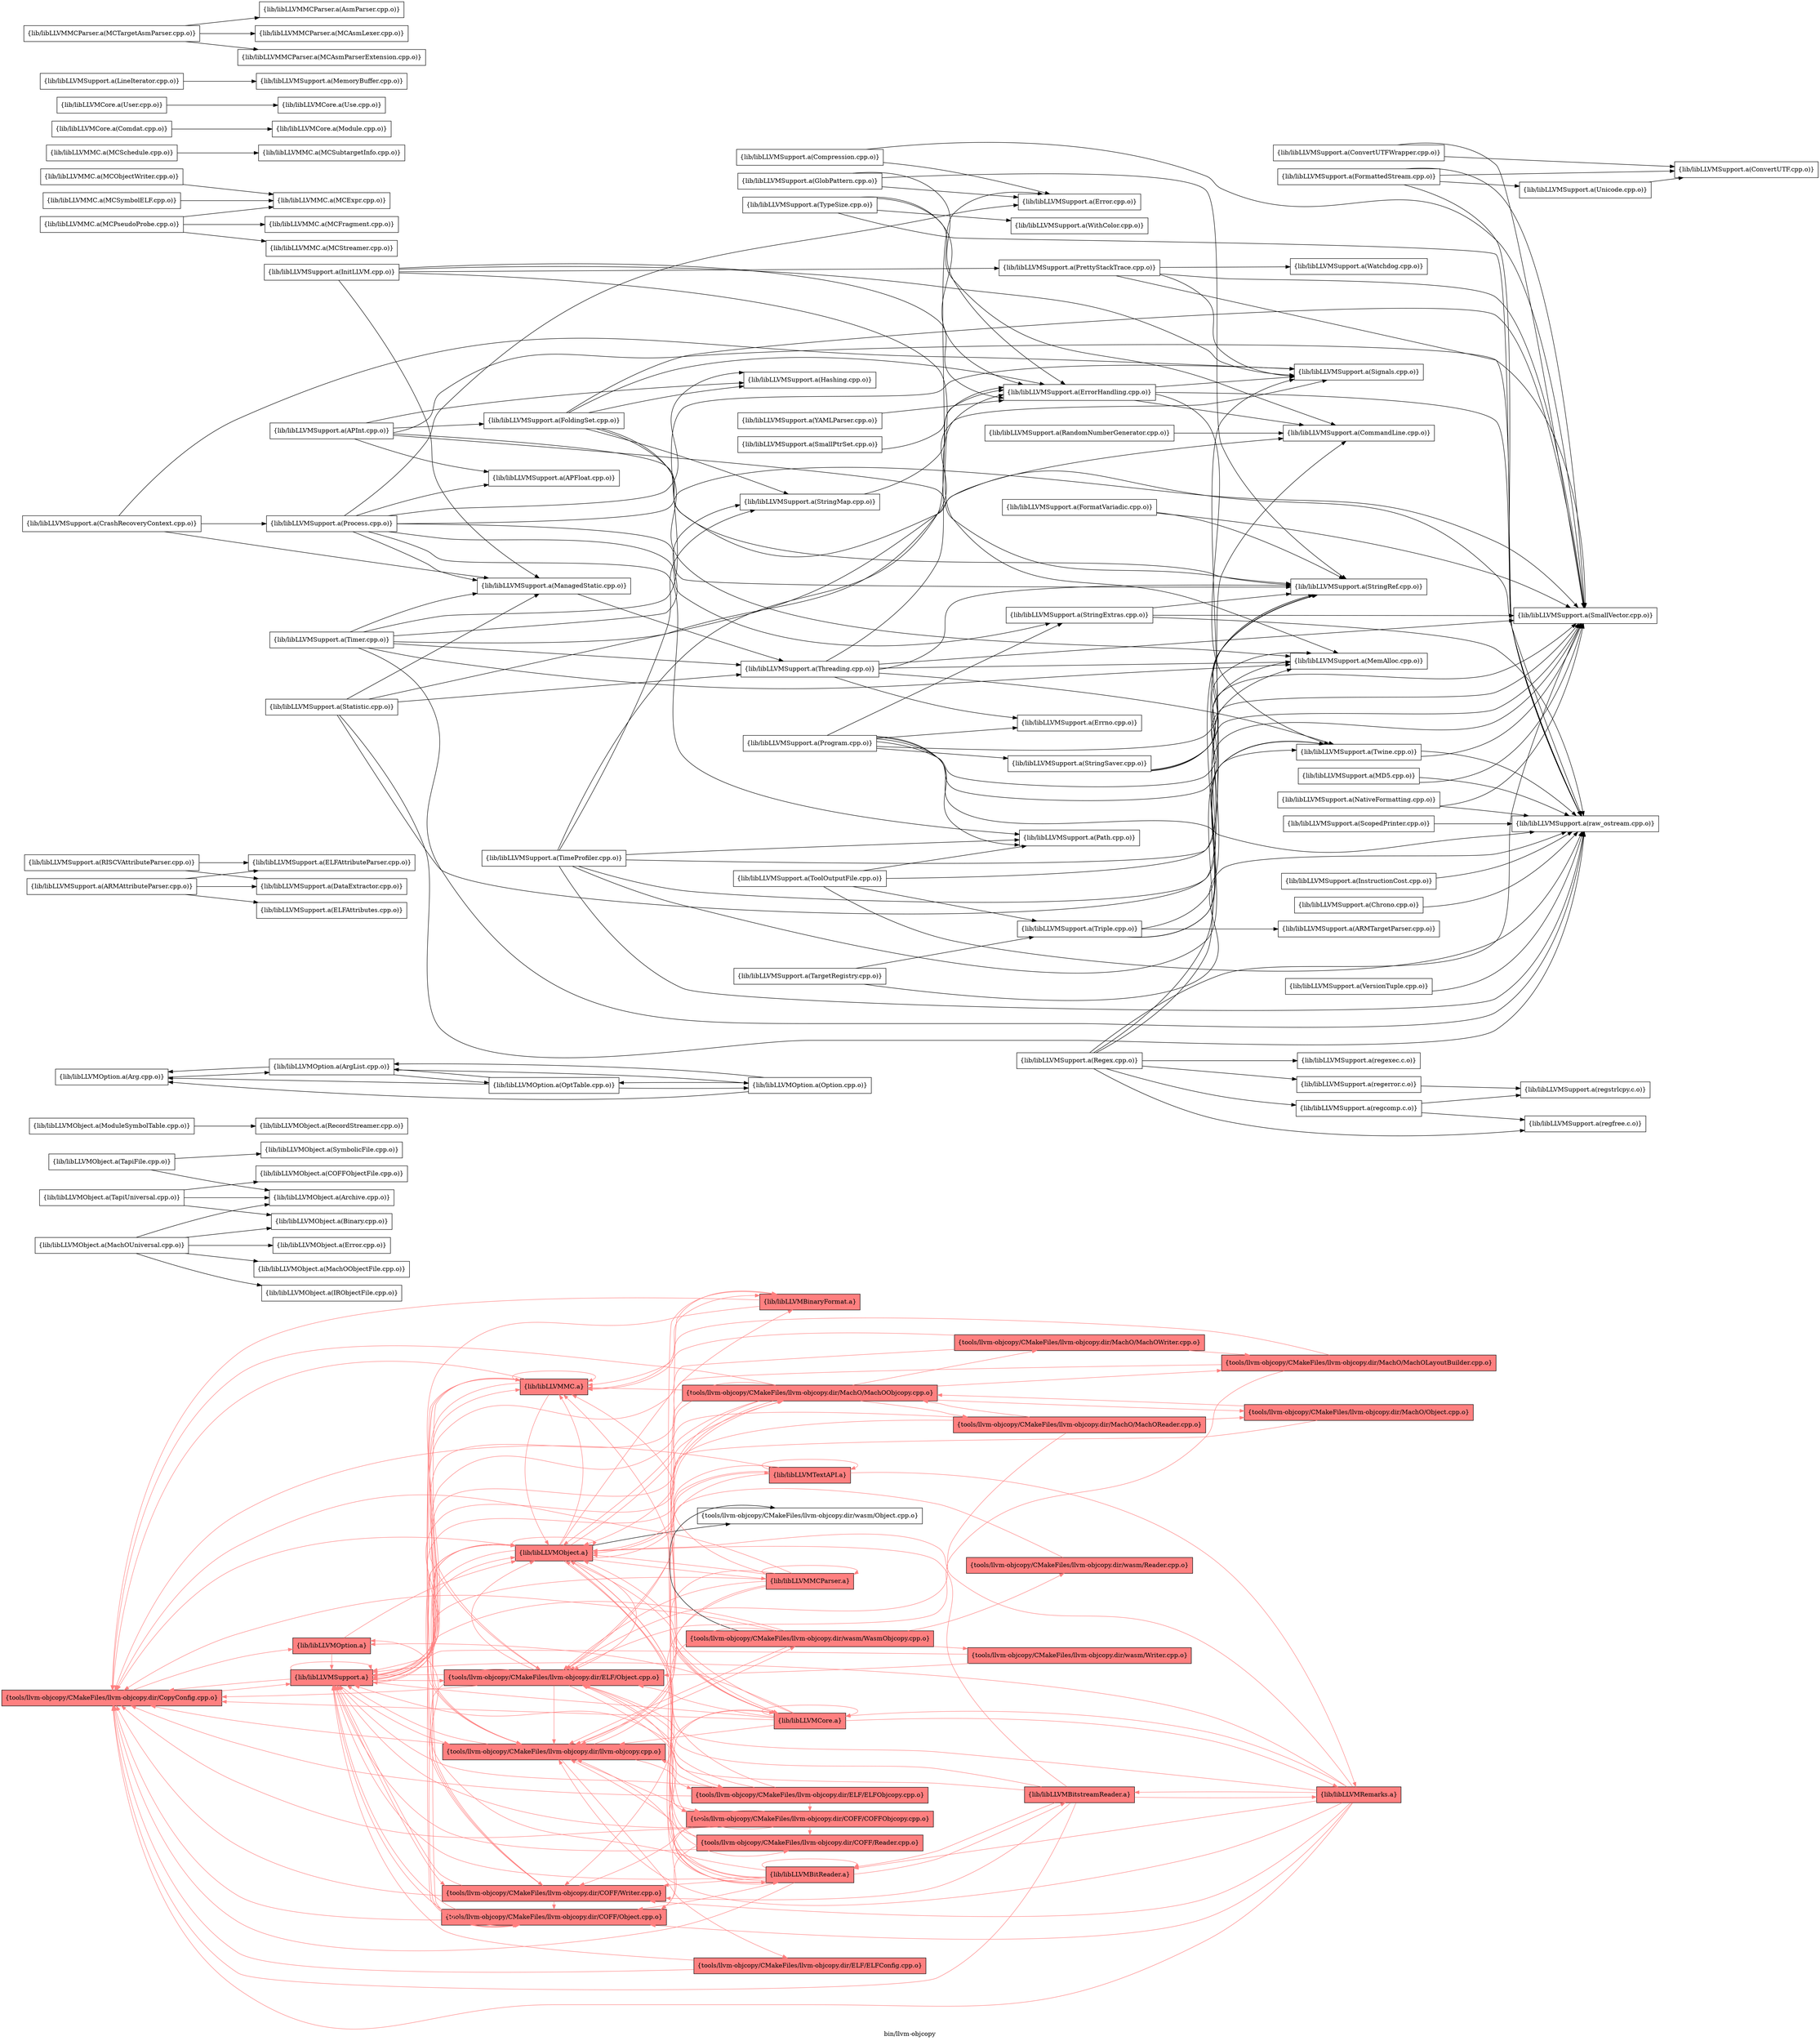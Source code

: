digraph "bin/llvm-objcopy" {
	label="bin/llvm-objcopy";
	rankdir="LR"
	{ rank=same; Node0x560b37593348;  }
	{ rank=same; Node0x560b37591e58; Node0x560b37591908;  }
	{ rank=same; Node0x560b37590f08; Node0x560b37592268; Node0x560b375896b8; Node0x560b3758a978; Node0x560b3758b738; Node0x560b375927b8;  }
	{ rank=same; Node0x560b3758e528; Node0x560b37593398; Node0x560b3758fec8; Node0x560b3758baf8; Node0x560b375897f8; Node0x560b37592448; Node0x560b3758e708; Node0x560b3758ffb8; Node0x560b37592a38; Node0x560b3758b968; Node0x560b3758b288; Node0x560b3758fc98;  }

	Node0x560b37593348 [shape=record,shape=box,style=filled,fillcolor="1.000000 0.5 1",group=1,label="{tools/llvm-objcopy/CMakeFiles/llvm-objcopy.dir/CopyConfig.cpp.o}"];
	Node0x560b37593348 -> Node0x560b37591e58[color="1.000000 0.5 1"];
	Node0x560b37593348 -> Node0x560b37591908[color="1.000000 0.5 1"];
	Node0x560b37591e58 [shape=record,shape=box,style=filled,fillcolor="1.000000 0.5 1",group=1,label="{lib/libLLVMOption.a}"];
	Node0x560b37591e58 -> Node0x560b37591908[color="1.000000 0.5 1"];
	Node0x560b37591e58 -> Node0x560b37590f08[color="1.000000 0.5 1"];
	Node0x560b37591908 [shape=record,shape=box,style=filled,fillcolor="1.000000 0.5 1",group=1,label="{lib/libLLVMSupport.a}"];
	Node0x560b37591908 -> Node0x560b37590f08[color="1.000000 0.5 1"];
	Node0x560b37591908 -> Node0x560b37591908[color="1.000000 0.5 1"];
	Node0x560b37591908 -> Node0x560b37592268[color="1.000000 0.5 1"];
	Node0x560b37591908 -> Node0x560b37593348[color="1.000000 0.5 1"];
	Node0x560b37591908 -> Node0x560b375896b8[color="1.000000 0.5 1"];
	Node0x560b37591908 -> Node0x560b3758a978[color="1.000000 0.5 1"];
	Node0x560b37591908 -> Node0x560b3758b738[color="1.000000 0.5 1"];
	Node0x560b37591908 -> Node0x560b375927b8[color="1.000000 0.5 1"];
	Node0x560b37592268 [shape=record,shape=box,style=filled,fillcolor="1.000000 0.5 1",group=1,label="{tools/llvm-objcopy/CMakeFiles/llvm-objcopy.dir/llvm-objcopy.cpp.o}"];
	Node0x560b37592268 -> Node0x560b37593348[color="1.000000 0.5 1"];
	Node0x560b37592268 -> Node0x560b37592a38[color="1.000000 0.5 1"];
	Node0x560b37592268 -> Node0x560b3758b968[color="1.000000 0.5 1"];
	Node0x560b37592268 -> Node0x560b3758b288[color="1.000000 0.5 1"];
	Node0x560b37592268 -> Node0x560b3758baf8[color="1.000000 0.5 1"];
	Node0x560b37592268 -> Node0x560b3758fc98[color="1.000000 0.5 1"];
	Node0x560b37592268 -> Node0x560b37590f08[color="1.000000 0.5 1"];
	Node0x560b37592268 -> Node0x560b37591908[color="1.000000 0.5 1"];
	Node0x560b37592a38 [shape=record,shape=box,style=filled,fillcolor="1.000000 0.5 1",group=1,label="{tools/llvm-objcopy/CMakeFiles/llvm-objcopy.dir/COFF/COFFObjcopy.cpp.o}"];
	Node0x560b37592a38 -> Node0x560b37593348[color="1.000000 0.5 1"];
	Node0x560b37592a38 -> Node0x560b3758a978[color="1.000000 0.5 1"];
	Node0x560b37592a38 -> Node0x560b375897f8[color="1.000000 0.5 1"];
	Node0x560b37592a38 -> Node0x560b3758b738[color="1.000000 0.5 1"];
	Node0x560b37592a38 -> Node0x560b37591908[color="1.000000 0.5 1"];
	Node0x560b37592a38 -> Node0x560b375927b8[color="1.000000 0.5 1"];
	Node0x560b3758b968 [shape=record,shape=box,style=filled,fillcolor="1.000000 0.5 1",group=1,label="{tools/llvm-objcopy/CMakeFiles/llvm-objcopy.dir/ELF/ELFConfig.cpp.o}"];
	Node0x560b3758b968 -> Node0x560b37593348[color="1.000000 0.5 1"];
	Node0x560b3758b968 -> Node0x560b37591908[color="1.000000 0.5 1"];
	Node0x560b3758b288 [shape=record,shape=box,style=filled,fillcolor="1.000000 0.5 1",group=1,label="{tools/llvm-objcopy/CMakeFiles/llvm-objcopy.dir/ELF/ELFObjcopy.cpp.o}"];
	Node0x560b3758b288 -> Node0x560b37593348[color="1.000000 0.5 1"];
	Node0x560b3758b288 -> Node0x560b37592268[color="1.000000 0.5 1"];
	Node0x560b3758b288 -> Node0x560b37592a38[color="1.000000 0.5 1"];
	Node0x560b3758b288 -> Node0x560b375896b8[color="1.000000 0.5 1"];
	Node0x560b3758b288 -> Node0x560b37590f08[color="1.000000 0.5 1"];
	Node0x560b3758b288 -> Node0x560b37591908[color="1.000000 0.5 1"];
	Node0x560b3758baf8 [shape=record,shape=box,style=filled,fillcolor="1.000000 0.5 1",group=1,label="{tools/llvm-objcopy/CMakeFiles/llvm-objcopy.dir/MachO/MachOObjcopy.cpp.o}"];
	Node0x560b3758baf8 -> Node0x560b37593348[color="1.000000 0.5 1"];
	Node0x560b3758baf8 -> Node0x560b37592268[color="1.000000 0.5 1"];
	Node0x560b3758baf8 -> Node0x560b37592a38[color="1.000000 0.5 1"];
	Node0x560b3758baf8 -> Node0x560b375896b8[color="1.000000 0.5 1"];
	Node0x560b3758baf8 -> Node0x560b3758b378[color="1.000000 0.5 1"];
	Node0x560b3758baf8 -> Node0x560b3758ac48[color="1.000000 0.5 1"];
	Node0x560b3758baf8 -> Node0x560b3758cae8[color="1.000000 0.5 1"];
	Node0x560b3758baf8 -> Node0x560b3758c548[color="1.000000 0.5 1"];
	Node0x560b3758baf8 -> Node0x560b37590f08[color="1.000000 0.5 1"];
	Node0x560b3758baf8 -> Node0x560b37591908[color="1.000000 0.5 1"];
	Node0x560b3758baf8 -> Node0x560b375927b8[color="1.000000 0.5 1"];
	Node0x560b3758fc98 [shape=record,shape=box,style=filled,fillcolor="1.000000 0.5 1",group=1,label="{tools/llvm-objcopy/CMakeFiles/llvm-objcopy.dir/wasm/WasmObjcopy.cpp.o}"];
	Node0x560b3758fc98 -> Node0x560b37593348[color="1.000000 0.5 1"];
	Node0x560b3758fc98 -> Node0x560b37592268[color="1.000000 0.5 1"];
	Node0x560b3758fc98 -> Node0x560b37592a38[color="1.000000 0.5 1"];
	Node0x560b3758fc98 -> Node0x560b3758e528;
	Node0x560b3758fc98 -> Node0x560b3758de98[color="1.000000 0.5 1"];
	Node0x560b3758fc98 -> Node0x560b3758d718[color="1.000000 0.5 1"];
	Node0x560b3758fc98 -> Node0x560b37591908[color="1.000000 0.5 1"];
	Node0x560b37590f08 [shape=record,shape=box,style=filled,fillcolor="1.000000 0.5 1",group=1,label="{lib/libLLVMObject.a}"];
	Node0x560b37590f08 -> Node0x560b37593348[color="1.000000 0.5 1"];
	Node0x560b37590f08 -> Node0x560b37592268[color="1.000000 0.5 1"];
	Node0x560b37590f08 -> Node0x560b3758a978[color="1.000000 0.5 1"];
	Node0x560b37590f08 -> Node0x560b375896b8[color="1.000000 0.5 1"];
	Node0x560b37590f08 -> Node0x560b3758e528;
	Node0x560b37590f08 -> Node0x560b37590f08[color="1.000000 0.5 1"];
	Node0x560b37590f08 -> Node0x560b37591908[color="1.000000 0.5 1"];
	Node0x560b37590f08 -> Node0x560b3758b738[color="1.000000 0.5 1"];
	Node0x560b37590f08 -> Node0x560b37593398[color="1.000000 0.5 1"];
	Node0x560b37590f08 -> Node0x560b3758fec8[color="1.000000 0.5 1"];
	Node0x560b37590f08 -> Node0x560b3758baf8[color="1.000000 0.5 1"];
	Node0x560b37590f08 -> Node0x560b375897f8[color="1.000000 0.5 1"];
	Node0x560b37590f08 -> Node0x560b375927b8[color="1.000000 0.5 1"];
	Node0x560b37590f08 -> Node0x560b37592448[color="1.000000 0.5 1"];
	Node0x560b37590f08 -> Node0x560b3758e708[color="1.000000 0.5 1"];
	Node0x560b37590f08 -> Node0x560b3758ffb8[color="1.000000 0.5 1"];
	Node0x560b3758a978 [shape=record,shape=box,style=filled,fillcolor="1.000000 0.5 1",group=1,label="{tools/llvm-objcopy/CMakeFiles/llvm-objcopy.dir/COFF/Object.cpp.o}"];
	Node0x560b3758a978 -> Node0x560b37593348[color="1.000000 0.5 1"];
	Node0x560b3758a978 -> Node0x560b37590f08[color="1.000000 0.5 1"];
	Node0x560b3758a978 -> Node0x560b37591908[color="1.000000 0.5 1"];
	Node0x560b375897f8 [shape=record,shape=box,style=filled,fillcolor="1.000000 0.5 1",group=1,label="{tools/llvm-objcopy/CMakeFiles/llvm-objcopy.dir/COFF/Reader.cpp.o}"];
	Node0x560b375897f8 -> Node0x560b37592268[color="1.000000 0.5 1"];
	Node0x560b375897f8 -> Node0x560b3758a978[color="1.000000 0.5 1"];
	Node0x560b375897f8 -> Node0x560b37590f08[color="1.000000 0.5 1"];
	Node0x560b375897f8 -> Node0x560b37591908[color="1.000000 0.5 1"];
	Node0x560b3758b738 [shape=record,shape=box,style=filled,fillcolor="1.000000 0.5 1",group=1,label="{tools/llvm-objcopy/CMakeFiles/llvm-objcopy.dir/COFF/Writer.cpp.o}"];
	Node0x560b3758b738 -> Node0x560b37593348[color="1.000000 0.5 1"];
	Node0x560b3758b738 -> Node0x560b3758a978[color="1.000000 0.5 1"];
	Node0x560b3758b738 -> Node0x560b37590f08[color="1.000000 0.5 1"];
	Node0x560b3758b738 -> Node0x560b37591908[color="1.000000 0.5 1"];
	Node0x560b3758b738 -> Node0x560b375927b8[color="1.000000 0.5 1"];
	Node0x560b375927b8 [shape=record,shape=box,style=filled,fillcolor="1.000000 0.5 1",group=1,label="{lib/libLLVMMC.a}"];
	Node0x560b375927b8 -> Node0x560b37593348[color="1.000000 0.5 1"];
	Node0x560b375927b8 -> Node0x560b375896b8[color="1.000000 0.5 1"];
	Node0x560b375927b8 -> Node0x560b37590f08[color="1.000000 0.5 1"];
	Node0x560b375927b8 -> Node0x560b37591908[color="1.000000 0.5 1"];
	Node0x560b375927b8 -> Node0x560b375927b8[color="1.000000 0.5 1"];
	Node0x560b375927b8 -> Node0x560b3758fec8[color="1.000000 0.5 1"];
	Node0x560b375927b8 -> Node0x560b37592268[color="1.000000 0.5 1"];
	Node0x560b375896b8 [shape=record,shape=box,style=filled,fillcolor="1.000000 0.5 1",group=1,label="{tools/llvm-objcopy/CMakeFiles/llvm-objcopy.dir/ELF/Object.cpp.o}"];
	Node0x560b375896b8 -> Node0x560b37593348[color="1.000000 0.5 1"];
	Node0x560b375896b8 -> Node0x560b37592268[color="1.000000 0.5 1"];
	Node0x560b375896b8 -> Node0x560b3758a978[color="1.000000 0.5 1"];
	Node0x560b375896b8 -> Node0x560b3758b288[color="1.000000 0.5 1"];
	Node0x560b375896b8 -> Node0x560b37590f08[color="1.000000 0.5 1"];
	Node0x560b375896b8 -> Node0x560b37591908[color="1.000000 0.5 1"];
	Node0x560b375896b8 -> Node0x560b375927b8[color="1.000000 0.5 1"];
	Node0x560b3758b378 [shape=record,shape=box,style=filled,fillcolor="1.000000 0.5 1",group=1,label="{tools/llvm-objcopy/CMakeFiles/llvm-objcopy.dir/MachO/MachOReader.cpp.o}"];
	Node0x560b3758b378 -> Node0x560b375896b8[color="1.000000 0.5 1"];
	Node0x560b3758b378 -> Node0x560b3758baf8[color="1.000000 0.5 1"];
	Node0x560b3758b378 -> Node0x560b3758c548[color="1.000000 0.5 1"];
	Node0x560b3758b378 -> Node0x560b37590f08[color="1.000000 0.5 1"];
	Node0x560b3758b378 -> Node0x560b37591908[color="1.000000 0.5 1"];
	Node0x560b3758ac48 [shape=record,shape=box,style=filled,fillcolor="1.000000 0.5 1",group=1,label="{tools/llvm-objcopy/CMakeFiles/llvm-objcopy.dir/MachO/MachOWriter.cpp.o}"];
	Node0x560b3758ac48 -> Node0x560b3758cae8[color="1.000000 0.5 1"];
	Node0x560b3758ac48 -> Node0x560b37591908[color="1.000000 0.5 1"];
	Node0x560b3758ac48 -> Node0x560b375927b8[color="1.000000 0.5 1"];
	Node0x560b3758cae8 [shape=record,shape=box,style=filled,fillcolor="1.000000 0.5 1",group=1,label="{tools/llvm-objcopy/CMakeFiles/llvm-objcopy.dir/MachO/MachOLayoutBuilder.cpp.o}"];
	Node0x560b3758cae8 -> Node0x560b375896b8[color="1.000000 0.5 1"];
	Node0x560b3758cae8 -> Node0x560b37591908[color="1.000000 0.5 1"];
	Node0x560b3758cae8 -> Node0x560b375927b8[color="1.000000 0.5 1"];
	Node0x560b3758c548 [shape=record,shape=box,style=filled,fillcolor="1.000000 0.5 1",group=1,label="{tools/llvm-objcopy/CMakeFiles/llvm-objcopy.dir/MachO/Object.cpp.o}"];
	Node0x560b3758c548 -> Node0x560b3758baf8[color="1.000000 0.5 1"];
	Node0x560b3758c548 -> Node0x560b37591908[color="1.000000 0.5 1"];
	Node0x560b3758de98 [shape=record,shape=box,style=filled,fillcolor="1.000000 0.5 1",group=1,label="{tools/llvm-objcopy/CMakeFiles/llvm-objcopy.dir/wasm/Reader.cpp.o}"];
	Node0x560b3758de98 -> Node0x560b37590f08[color="1.000000 0.5 1"];
	Node0x560b3758d718 [shape=record,shape=box,style=filled,fillcolor="1.000000 0.5 1",group=1,label="{tools/llvm-objcopy/CMakeFiles/llvm-objcopy.dir/wasm/Writer.cpp.o}"];
	Node0x560b3758d718 -> Node0x560b375896b8[color="1.000000 0.5 1"];
	Node0x560b3758d718 -> Node0x560b37591908[color="1.000000 0.5 1"];
	Node0x560b3758e528 [shape=record,shape=box,group=0,label="{tools/llvm-objcopy/CMakeFiles/llvm-objcopy.dir/wasm/Object.cpp.o}"];
	Node0x560b37593398 [shape=record,shape=box,style=filled,fillcolor="1.000000 0.5 1",group=1,label="{lib/libLLVMCore.a}"];
	Node0x560b37593398 -> Node0x560b37590f08[color="1.000000 0.5 1"];
	Node0x560b37593398 -> Node0x560b37591908[color="1.000000 0.5 1"];
	Node0x560b37593398 -> Node0x560b37592448[color="1.000000 0.5 1"];
	Node0x560b37593398 -> Node0x560b37593398[color="1.000000 0.5 1"];
	Node0x560b37593398 -> Node0x560b37593348[color="1.000000 0.5 1"];
	Node0x560b37593398 -> Node0x560b3758fec8[color="1.000000 0.5 1"];
	Node0x560b37593398 -> Node0x560b37592268[color="1.000000 0.5 1"];
	Node0x560b37593398 -> Node0x560b37592e48[color="1.000000 0.5 1"];
	Node0x560b37593398 -> Node0x560b37591e58[color="1.000000 0.5 1"];
	Node0x560b37593398 -> Node0x560b375896b8[color="1.000000 0.5 1"];
	Node0x560b3758fec8 [shape=record,shape=box,style=filled,fillcolor="1.000000 0.5 1",group=1,label="{lib/libLLVMBinaryFormat.a}"];
	Node0x560b3758fec8 -> Node0x560b37593398[color="1.000000 0.5 1"];
	Node0x560b3758fec8 -> Node0x560b37593348[color="1.000000 0.5 1"];
	Node0x560b3758fec8 -> Node0x560b37591908[color="1.000000 0.5 1"];
	Node0x560b3758d128 [shape=record,shape=box,group=0,label="{lib/libLLVMObject.a(MachOUniversal.cpp.o)}"];
	Node0x560b3758d128 -> Node0x560b3758eb68;
	Node0x560b3758d128 -> Node0x560b3758f158;
	Node0x560b3758d128 -> Node0x560b3758dc68;
	Node0x560b3758d128 -> Node0x560b3758c188;
	Node0x560b3758d128 -> Node0x560b3758c9f8;
	Node0x560b3758eb68 [shape=record,shape=box,group=0,label="{lib/libLLVMObject.a(Archive.cpp.o)}"];
	Node0x560b3758f158 [shape=record,shape=box,group=0,label="{lib/libLLVMObject.a(Binary.cpp.o)}"];
	Node0x560b3758dc68 [shape=record,shape=box,group=0,label="{lib/libLLVMObject.a(Error.cpp.o)}"];
	Node0x560b3758c188 [shape=record,shape=box,group=0,label="{lib/libLLVMObject.a(MachOObjectFile.cpp.o)}"];
	Node0x560b3758c9f8 [shape=record,shape=box,group=0,label="{lib/libLLVMObject.a(IRObjectFile.cpp.o)}"];
	Node0x560b37592448 [shape=record,shape=box,style=filled,fillcolor="1.000000 0.5 1",group=1,label="{lib/libLLVMBitReader.a}"];
	Node0x560b37592448 -> Node0x560b37593348[color="1.000000 0.5 1"];
	Node0x560b37592448 -> Node0x560b37592268[color="1.000000 0.5 1"];
	Node0x560b37592448 -> Node0x560b3758a978[color="1.000000 0.5 1"];
	Node0x560b37592448 -> Node0x560b3758b738[color="1.000000 0.5 1"];
	Node0x560b37592448 -> Node0x560b375896b8[color="1.000000 0.5 1"];
	Node0x560b37592448 -> Node0x560b37590f08[color="1.000000 0.5 1"];
	Node0x560b37592448 -> Node0x560b37591e58[color="1.000000 0.5 1"];
	Node0x560b37592448 -> Node0x560b37591908[color="1.000000 0.5 1"];
	Node0x560b37592448 -> Node0x560b37592448[color="1.000000 0.5 1"];
	Node0x560b37592448 -> Node0x560b37593398[color="1.000000 0.5 1"];
	Node0x560b37592448 -> Node0x560b3758ebb8[color="1.000000 0.5 1"];
	Node0x560b37589a28 [shape=record,shape=box,group=0,label="{lib/libLLVMObject.a(ModuleSymbolTable.cpp.o)}"];
	Node0x560b37589a28 -> Node0x560b3758ad38;
	Node0x560b3758ad38 [shape=record,shape=box,group=0,label="{lib/libLLVMObject.a(RecordStreamer.cpp.o)}"];
	Node0x560b3758e708 [shape=record,shape=box,style=filled,fillcolor="1.000000 0.5 1",group=1,label="{lib/libLLVMMCParser.a}"];
	Node0x560b3758e708 -> Node0x560b37593348[color="1.000000 0.5 1"];
	Node0x560b3758e708 -> Node0x560b37592268[color="1.000000 0.5 1"];
	Node0x560b3758e708 -> Node0x560b3758b738[color="1.000000 0.5 1"];
	Node0x560b3758e708 -> Node0x560b375896b8[color="1.000000 0.5 1"];
	Node0x560b3758e708 -> Node0x560b37591908[color="1.000000 0.5 1"];
	Node0x560b3758e708 -> Node0x560b37590f08[color="1.000000 0.5 1"];
	Node0x560b3758e708 -> Node0x560b375927b8[color="1.000000 0.5 1"];
	Node0x560b3758e708 -> Node0x560b3758e708[color="1.000000 0.5 1"];
	Node0x560b3758e708 -> Node0x560b37593398[color="1.000000 0.5 1"];
	Node0x560b375919a8 [shape=record,shape=box,group=0,label="{lib/libLLVMObject.a(TapiUniversal.cpp.o)}"];
	Node0x560b375919a8 -> Node0x560b3758eb68;
	Node0x560b375919a8 -> Node0x560b3758f158;
	Node0x560b375919a8 -> Node0x560b3758d858;
	Node0x560b3758d858 [shape=record,shape=box,group=0,label="{lib/libLLVMObject.a(COFFObjectFile.cpp.o)}"];
	Node0x560b3758ffb8 [shape=record,shape=box,style=filled,fillcolor="1.000000 0.5 1",group=1,label="{lib/libLLVMTextAPI.a}"];
	Node0x560b3758ffb8 -> Node0x560b37591908[color="1.000000 0.5 1"];
	Node0x560b3758ffb8 -> Node0x560b3758ffb8[color="1.000000 0.5 1"];
	Node0x560b3758ffb8 -> Node0x560b37593348[color="1.000000 0.5 1"];
	Node0x560b3758ffb8 -> Node0x560b375896b8[color="1.000000 0.5 1"];
	Node0x560b3758ffb8 -> Node0x560b37590f08[color="1.000000 0.5 1"];
	Node0x560b3758ffb8 -> Node0x560b37592e48[color="1.000000 0.5 1"];
	Node0x560b37591688 [shape=record,shape=box,group=0,label="{lib/libLLVMObject.a(TapiFile.cpp.o)}"];
	Node0x560b37591688 -> Node0x560b3758eb68;
	Node0x560b37591688 -> Node0x560b3758b008;
	Node0x560b3758b008 [shape=record,shape=box,group=0,label="{lib/libLLVMObject.a(SymbolicFile.cpp.o)}"];
	Node0x560b37590c38 [shape=record,shape=box,group=0,label="{lib/libLLVMOption.a(Arg.cpp.o)}"];
	Node0x560b37590c38 -> Node0x560b3758ea78;
	Node0x560b3758ea78 [shape=record,shape=box,group=0,label="{lib/libLLVMOption.a(ArgList.cpp.o)}"];
	Node0x560b3758ea78 -> Node0x560b37590c38;
	Node0x560b3758ea78 -> Node0x560b3758f1f8;
	Node0x560b3758ea78 -> Node0x560b3758f9c8;
	Node0x560b3758f1f8 [shape=record,shape=box,group=0,label="{lib/libLLVMOption.a(Option.cpp.o)}"];
	Node0x560b3758f1f8 -> Node0x560b37590c38;
	Node0x560b3758f1f8 -> Node0x560b3758ea78;
	Node0x560b3758f1f8 -> Node0x560b3758f9c8;
	Node0x560b3758f9c8 [shape=record,shape=box,group=0,label="{lib/libLLVMOption.a(OptTable.cpp.o)}"];
	Node0x560b3758f9c8 -> Node0x560b37590c38;
	Node0x560b3758f9c8 -> Node0x560b3758ea78;
	Node0x560b3758f9c8 -> Node0x560b3758f1f8;
	Node0x560b37590fa8 [shape=record,shape=box,group=0,label="{lib/libLLVMSupport.a(ARMAttributeParser.cpp.o)}"];
	Node0x560b37590fa8 -> Node0x560b37590f58;
	Node0x560b37590fa8 -> Node0x560b37590d28;
	Node0x560b37590fa8 -> Node0x560b375907d8;
	Node0x560b37590f58 [shape=record,shape=box,group=0,label="{lib/libLLVMSupport.a(DataExtractor.cpp.o)}"];
	Node0x560b37590d28 [shape=record,shape=box,group=0,label="{lib/libLLVMSupport.a(ELFAttributeParser.cpp.o)}"];
	Node0x560b375907d8 [shape=record,shape=box,group=0,label="{lib/libLLVMSupport.a(ELFAttributes.cpp.o)}"];
	Node0x560b37592df8 [shape=record,shape=box,group=0,label="{lib/libLLVMSupport.a(Compression.cpp.o)}"];
	Node0x560b37592df8 -> Node0x560b3758fb58;
	Node0x560b37592df8 -> Node0x560b3758e758;
	Node0x560b3758fb58 [shape=record,shape=box,group=0,label="{lib/libLLVMSupport.a(Error.cpp.o)}"];
	Node0x560b3758e758 [shape=record,shape=box,group=0,label="{lib/libLLVMSupport.a(SmallVector.cpp.o)}"];
	Node0x560b37591db8 [shape=record,shape=box,group=0,label="{lib/libLLVMSupport.a(ConvertUTFWrapper.cpp.o)}"];
	Node0x560b37591db8 -> Node0x560b37591ae8;
	Node0x560b37591db8 -> Node0x560b3758e758;
	Node0x560b37591ae8 [shape=record,shape=box,group=0,label="{lib/libLLVMSupport.a(ConvertUTF.cpp.o)}"];
	Node0x560b3758f8d8 [shape=record,shape=box,group=0,label="{lib/libLLVMSupport.a(ErrorHandling.cpp.o)}"];
	Node0x560b3758f8d8 -> Node0x560b37589bb8;
	Node0x560b3758f8d8 -> Node0x560b37589de8;
	Node0x560b3758f8d8 -> Node0x560b37591f98;
	Node0x560b3758f8d8 -> Node0x560b3758d178;
	Node0x560b37589bb8 [shape=record,shape=box,group=0,label="{lib/libLLVMSupport.a(CommandLine.cpp.o)}"];
	Node0x560b37589de8 [shape=record,shape=box,group=0,label="{lib/libLLVMSupport.a(Twine.cpp.o)}"];
	Node0x560b37589de8 -> Node0x560b3758e758;
	Node0x560b37589de8 -> Node0x560b37591f98;
	Node0x560b37591f98 [shape=record,shape=box,group=0,label="{lib/libLLVMSupport.a(raw_ostream.cpp.o)}"];
	Node0x560b3758d178 [shape=record,shape=box,group=0,label="{lib/libLLVMSupport.a(Signals.cpp.o)}"];
	Node0x560b3758a1a8 [shape=record,shape=box,group=0,label="{lib/libLLVMSupport.a(FormatVariadic.cpp.o)}"];
	Node0x560b3758a1a8 -> Node0x560b3758e758;
	Node0x560b3758a1a8 -> Node0x560b3758dad8;
	Node0x560b3758dad8 [shape=record,shape=box,group=0,label="{lib/libLLVMSupport.a(StringRef.cpp.o)}"];
	Node0x560b3758aec8 [shape=record,shape=box,group=0,label="{lib/libLLVMSupport.a(GlobPattern.cpp.o)}"];
	Node0x560b3758aec8 -> Node0x560b3758fb58;
	Node0x560b3758aec8 -> Node0x560b3758f8d8;
	Node0x560b3758aec8 -> Node0x560b3758dad8;
	Node0x560b3758b238 [shape=record,shape=box,group=0,label="{lib/libLLVMSupport.a(InitLLVM.cpp.o)}"];
	Node0x560b3758b238 -> Node0x560b3758f8d8;
	Node0x560b3758b238 -> Node0x560b375914f8;
	Node0x560b3758b238 -> Node0x560b37591228;
	Node0x560b3758b238 -> Node0x560b37592fd8;
	Node0x560b3758b238 -> Node0x560b3758d178;
	Node0x560b375914f8 [shape=record,shape=box,group=0,label="{lib/libLLVMSupport.a(ManagedStatic.cpp.o)}"];
	Node0x560b375914f8 -> Node0x560b3758b698;
	Node0x560b37591228 [shape=record,shape=box,group=0,label="{lib/libLLVMSupport.a(MemAlloc.cpp.o)}"];
	Node0x560b37592fd8 [shape=record,shape=box,group=0,label="{lib/libLLVMSupport.a(PrettyStackTrace.cpp.o)}"];
	Node0x560b37592fd8 -> Node0x560b3758e758;
	Node0x560b37592fd8 -> Node0x560b37591f98;
	Node0x560b37592fd8 -> Node0x560b3758d178;
	Node0x560b37592fd8 -> Node0x560b3758a798;
	Node0x560b3758b698 [shape=record,shape=box,group=0,label="{lib/libLLVMSupport.a(Threading.cpp.o)}"];
	Node0x560b3758b698 -> Node0x560b3758f8d8;
	Node0x560b3758b698 -> Node0x560b37591228;
	Node0x560b3758b698 -> Node0x560b3758e758;
	Node0x560b3758b698 -> Node0x560b3758dad8;
	Node0x560b3758b698 -> Node0x560b37589de8;
	Node0x560b3758b698 -> Node0x560b3758d448;
	Node0x560b37593208 [shape=record,shape=box,group=0,label="{lib/libLLVMSupport.a(NativeFormatting.cpp.o)}"];
	Node0x560b37593208 -> Node0x560b3758e758;
	Node0x560b37593208 -> Node0x560b37591f98;
	Node0x560b3758a798 [shape=record,shape=box,group=0,label="{lib/libLLVMSupport.a(Watchdog.cpp.o)}"];
	Node0x560b37593438 [shape=record,shape=box,group=0,label="{lib/libLLVMSupport.a(Regex.cpp.o)}"];
	Node0x560b37593438 -> Node0x560b3758e758;
	Node0x560b37593438 -> Node0x560b3758dad8;
	Node0x560b37593438 -> Node0x560b37589de8;
	Node0x560b37593438 -> Node0x560b3758af18;
	Node0x560b37593438 -> Node0x560b3758b148;
	Node0x560b37593438 -> Node0x560b3758bd28;
	Node0x560b37593438 -> Node0x560b37589848;
	Node0x560b3758af18 [shape=record,shape=box,group=0,label="{lib/libLLVMSupport.a(regcomp.c.o)}"];
	Node0x560b3758af18 -> Node0x560b37589848;
	Node0x560b3758af18 -> Node0x560b3758a2e8;
	Node0x560b3758b148 [shape=record,shape=box,group=0,label="{lib/libLLVMSupport.a(regerror.c.o)}"];
	Node0x560b3758b148 -> Node0x560b3758a2e8;
	Node0x560b3758bd28 [shape=record,shape=box,group=0,label="{lib/libLLVMSupport.a(regexec.c.o)}"];
	Node0x560b37589848 [shape=record,shape=box,group=0,label="{lib/libLLVMSupport.a(regfree.c.o)}"];
	Node0x560b375922b8 [shape=record,shape=box,group=0,label="{lib/libLLVMSupport.a(RISCVAttributeParser.cpp.o)}"];
	Node0x560b375922b8 -> Node0x560b37590f58;
	Node0x560b375922b8 -> Node0x560b37590d28;
	Node0x560b3758f478 [shape=record,shape=box,group=0,label="{lib/libLLVMSupport.a(ScopedPrinter.cpp.o)}"];
	Node0x560b3758f478 -> Node0x560b37591f98;
	Node0x560b3758ecf8 [shape=record,shape=box,group=0,label="{lib/libLLVMSupport.a(SmallPtrSet.cpp.o)}"];
	Node0x560b3758ecf8 -> Node0x560b3758f8d8;
	Node0x560b37590008 [shape=record,shape=box,group=0,label="{lib/libLLVMSupport.a(StringMap.cpp.o)}"];
	Node0x560b37590008 -> Node0x560b3758f8d8;
	Node0x560b3758d3a8 [shape=record,shape=box,group=0,label="{lib/libLLVMSupport.a(StringSaver.cpp.o)}"];
	Node0x560b3758d3a8 -> Node0x560b37591228;
	Node0x560b3758d3a8 -> Node0x560b3758e758;
	Node0x560b3758d3a8 -> Node0x560b3758dad8;
	Node0x560b375929e8 [shape=record,shape=box,group=0,label="{lib/libLLVMSupport.a(APInt.cpp.o)}"];
	Node0x560b375929e8 -> Node0x560b3758e758;
	Node0x560b375929e8 -> Node0x560b3758dad8;
	Node0x560b375929e8 -> Node0x560b3758e258;
	Node0x560b375929e8 -> Node0x560b37592358;
	Node0x560b375929e8 -> Node0x560b37593028;
	Node0x560b375929e8 -> Node0x560b37591f98;
	Node0x560b3758e258 [shape=record,shape=box,group=0,label="{lib/libLLVMSupport.a(APFloat.cpp.o)}"];
	Node0x560b37592358 [shape=record,shape=box,group=0,label="{lib/libLLVMSupport.a(FoldingSet.cpp.o)}"];
	Node0x560b37592358 -> Node0x560b3758f8d8;
	Node0x560b37592358 -> Node0x560b37591228;
	Node0x560b37592358 -> Node0x560b3758e758;
	Node0x560b37592358 -> Node0x560b37590008;
	Node0x560b37592358 -> Node0x560b3758dad8;
	Node0x560b37592358 -> Node0x560b37593028;
	Node0x560b37593028 [shape=record,shape=box,group=0,label="{lib/libLLVMSupport.a(Hashing.cpp.o)}"];
	Node0x560b3758a3d8 [shape=record,shape=box,group=0,label="{lib/libLLVMSupport.a(Triple.cpp.o)}"];
	Node0x560b3758a3d8 -> Node0x560b3758e758;
	Node0x560b3758a3d8 -> Node0x560b3758dad8;
	Node0x560b3758a3d8 -> Node0x560b37589758;
	Node0x560b3758a3d8 -> Node0x560b37589de8;
	Node0x560b37589758 [shape=record,shape=box,group=0,label="{lib/libLLVMSupport.a(ARMTargetParser.cpp.o)}"];
	Node0x560b3758ba08 [shape=record,shape=box,group=0,label="{lib/libLLVMSupport.a(TypeSize.cpp.o)}"];
	Node0x560b3758ba08 -> Node0x560b37589bb8;
	Node0x560b3758ba08 -> Node0x560b3758f8d8;
	Node0x560b3758ba08 -> Node0x560b3758b3c8;
	Node0x560b3758ba08 -> Node0x560b37591f98;
	Node0x560b3758b3c8 [shape=record,shape=box,group=0,label="{lib/libLLVMSupport.a(WithColor.cpp.o)}"];
	Node0x560b3758cdb8 [shape=record,shape=box,group=0,label="{lib/libLLVMSupport.a(YAMLParser.cpp.o)}"];
	Node0x560b3758cdb8 -> Node0x560b3758f8d8;
	Node0x560b3758c138 [shape=record,shape=box,group=0,label="{lib/libLLVMSupport.a(Unicode.cpp.o)}"];
	Node0x560b3758c138 -> Node0x560b37591ae8;
	Node0x560b3758a2e8 [shape=record,shape=box,group=0,label="{lib/libLLVMSupport.a(regstrlcpy.c.o)}"];
	Node0x560b3758e208 [shape=record,shape=box,group=0,label="{lib/libLLVMSupport.a(MD5.cpp.o)}"];
	Node0x560b3758e208 -> Node0x560b3758e758;
	Node0x560b3758e208 -> Node0x560b37591f98;
	Node0x560b3758c5e8 [shape=record,shape=box,group=0,label="{lib/libLLVMSupport.a(Process.cpp.o)}"];
	Node0x560b3758c5e8 -> Node0x560b3758fb58;
	Node0x560b3758c5e8 -> Node0x560b375914f8;
	Node0x560b3758c5e8 -> Node0x560b3758e758;
	Node0x560b3758c5e8 -> Node0x560b3758dad8;
	Node0x560b3758c5e8 -> Node0x560b3758e258;
	Node0x560b3758c5e8 -> Node0x560b37593028;
	Node0x560b3758c5e8 -> Node0x560b3758ddf8;
	Node0x560b3758c5e8 -> Node0x560b3758e438;
	Node0x560b3758ddf8 [shape=record,shape=box,group=0,label="{lib/libLLVMSupport.a(Path.cpp.o)}"];
	Node0x560b3758e438 [shape=record,shape=box,group=0,label="{lib/libLLVMSupport.a(StringExtras.cpp.o)}"];
	Node0x560b3758e438 -> Node0x560b3758e758;
	Node0x560b3758e438 -> Node0x560b3758dad8;
	Node0x560b3758e438 -> Node0x560b37591f98;
	Node0x560b3758ef78 [shape=record,shape=box,group=0,label="{lib/libLLVMSupport.a(CrashRecoveryContext.cpp.o)}"];
	Node0x560b3758ef78 -> Node0x560b375914f8;
	Node0x560b3758ef78 -> Node0x560b3758c5e8;
	Node0x560b3758ef78 -> Node0x560b3758d178;
	Node0x560b3758d7b8 [shape=record,shape=box,group=0,label="{lib/libLLVMSupport.a(Program.cpp.o)}"];
	Node0x560b3758d7b8 -> Node0x560b37591228;
	Node0x560b3758d7b8 -> Node0x560b3758e758;
	Node0x560b3758d7b8 -> Node0x560b3758d3a8;
	Node0x560b3758d7b8 -> Node0x560b3758dad8;
	Node0x560b3758d7b8 -> Node0x560b37591f98;
	Node0x560b3758d7b8 -> Node0x560b3758ddf8;
	Node0x560b3758d7b8 -> Node0x560b3758e438;
	Node0x560b3758d7b8 -> Node0x560b3758d448;
	Node0x560b3758d448 [shape=record,shape=box,group=0,label="{lib/libLLVMSupport.a(Errno.cpp.o)}"];
	Node0x560b3758c598 [shape=record,shape=box,group=0,label="{lib/libLLVMSupport.a(TargetRegistry.cpp.o)}"];
	Node0x560b3758c598 -> Node0x560b3758a3d8;
	Node0x560b3758c598 -> Node0x560b37591f98;
	Node0x560b375924e8 [shape=record,shape=box,group=0,label="{lib/libLLVMMC.a(MCObjectWriter.cpp.o)}"];
	Node0x560b375924e8 -> Node0x560b3758f7e8;
	Node0x560b3758f7e8 [shape=record,shape=box,group=0,label="{lib/libLLVMMC.a(MCExpr.cpp.o)}"];
	Node0x560b37591e08 [shape=record,shape=box,group=0,label="{lib/libLLVMMC.a(MCPseudoProbe.cpp.o)}"];
	Node0x560b37591e08 -> Node0x560b3758f7e8;
	Node0x560b37591e08 -> Node0x560b3758e9d8;
	Node0x560b37591e08 -> Node0x560b37592a88;
	Node0x560b3758e9d8 [shape=record,shape=box,group=0,label="{lib/libLLVMMC.a(MCFragment.cpp.o)}"];
	Node0x560b37592a88 [shape=record,shape=box,group=0,label="{lib/libLLVMMC.a(MCStreamer.cpp.o)}"];
	Node0x560b37591188 [shape=record,shape=box,group=0,label="{lib/libLLVMMC.a(MCSchedule.cpp.o)}"];
	Node0x560b37591188 -> Node0x560b37592c68;
	Node0x560b37592c68 [shape=record,shape=box,group=0,label="{lib/libLLVMMC.a(MCSubtargetInfo.cpp.o)}"];
	Node0x560b37592178 [shape=record,shape=box,group=0,label="{lib/libLLVMMC.a(MCSymbolELF.cpp.o)}"];
	Node0x560b37592178 -> Node0x560b3758f7e8;
	Node0x560b3758ebb8 [shape=record,shape=box,style=filled,fillcolor="1.000000 0.5 1",group=1,label="{lib/libLLVMBitstreamReader.a}"];
	Node0x560b3758ebb8 -> Node0x560b37593348[color="1.000000 0.5 1"];
	Node0x560b3758ebb8 -> Node0x560b3758b738[color="1.000000 0.5 1"];
	Node0x560b3758ebb8 -> Node0x560b375896b8[color="1.000000 0.5 1"];
	Node0x560b3758ebb8 -> Node0x560b37590f08[color="1.000000 0.5 1"];
	Node0x560b3758ebb8 -> Node0x560b37591908[color="1.000000 0.5 1"];
	Node0x560b3758ebb8 -> Node0x560b37592448[color="1.000000 0.5 1"];
	Node0x560b3758ebb8 -> Node0x560b37592e48[color="1.000000 0.5 1"];
	Node0x560b3758f068 [shape=record,shape=box,group=0,label="{lib/libLLVMSupport.a(FormattedStream.cpp.o)}"];
	Node0x560b3758f068 -> Node0x560b37591ae8;
	Node0x560b3758f068 -> Node0x560b3758e758;
	Node0x560b3758f068 -> Node0x560b3758c138;
	Node0x560b3758f068 -> Node0x560b37591f98;
	Node0x560b3758f4c8 [shape=record,shape=box,group=0,label="{lib/libLLVMCore.a(Comdat.cpp.o)}"];
	Node0x560b3758f4c8 -> Node0x560b37590828;
	Node0x560b37590828 [shape=record,shape=box,group=0,label="{lib/libLLVMCore.a(Module.cpp.o)}"];
	Node0x560b3758a7e8 [shape=record,shape=box,group=0,label="{lib/libLLVMSupport.a(InstructionCost.cpp.o)}"];
	Node0x560b3758a7e8 -> Node0x560b37591f98;
	Node0x560b37592e48 [shape=record,shape=box,style=filled,fillcolor="1.000000 0.5 1",group=1,label="{lib/libLLVMRemarks.a}"];
	Node0x560b37592e48 -> Node0x560b37593348[color="1.000000 0.5 1"];
	Node0x560b37592e48 -> Node0x560b37591908[color="1.000000 0.5 1"];
	Node0x560b37592e48 -> Node0x560b37592448[color="1.000000 0.5 1"];
	Node0x560b37592e48 -> Node0x560b37592268[color="1.000000 0.5 1"];
	Node0x560b37592e48 -> Node0x560b37593398[color="1.000000 0.5 1"];
	Node0x560b37592e48 -> Node0x560b375896b8[color="1.000000 0.5 1"];
	Node0x560b37592e48 -> Node0x560b37590f08[color="1.000000 0.5 1"];
	Node0x560b37592e48 -> Node0x560b3758a978[color="1.000000 0.5 1"];
	Node0x560b37592e48 -> Node0x560b3758b738[color="1.000000 0.5 1"];
	Node0x560b37592e48 -> Node0x560b3758ebb8[color="1.000000 0.5 1"];
	Node0x560b3758e2f8 [shape=record,shape=box,group=0,label="{lib/libLLVMSupport.a(ToolOutputFile.cpp.o)}"];
	Node0x560b3758e2f8 -> Node0x560b3758a3d8;
	Node0x560b3758e2f8 -> Node0x560b37591f98;
	Node0x560b3758e2f8 -> Node0x560b3758ddf8;
	Node0x560b3758e2f8 -> Node0x560b3758d178;
	Node0x560b3758fba8 [shape=record,shape=box,group=0,label="{lib/libLLVMSupport.a(RandomNumberGenerator.cpp.o)}"];
	Node0x560b3758fba8 -> Node0x560b37589bb8;
	Node0x560b3758af68 [shape=record,shape=box,group=0,label="{lib/libLLVMSupport.a(Statistic.cpp.o)}"];
	Node0x560b3758af68 -> Node0x560b37589bb8;
	Node0x560b3758af68 -> Node0x560b375914f8;
	Node0x560b3758af68 -> Node0x560b37591f98;
	Node0x560b3758af68 -> Node0x560b3758d178;
	Node0x560b3758af68 -> Node0x560b3758b698;
	Node0x560b3758a888 [shape=record,shape=box,group=0,label="{lib/libLLVMSupport.a(Timer.cpp.o)}"];
	Node0x560b3758a888 -> Node0x560b37589bb8;
	Node0x560b3758a888 -> Node0x560b375914f8;
	Node0x560b3758a888 -> Node0x560b37591228;
	Node0x560b3758a888 -> Node0x560b37590008;
	Node0x560b3758a888 -> Node0x560b37591f98;
	Node0x560b3758a888 -> Node0x560b3758d178;
	Node0x560b3758a888 -> Node0x560b3758b698;
	Node0x560b3758bff8 [shape=record,shape=box,group=0,label="{lib/libLLVMCore.a(User.cpp.o)}"];
	Node0x560b3758bff8 -> Node0x560b3758b788;
	Node0x560b3758b788 [shape=record,shape=box,group=0,label="{lib/libLLVMCore.a(Use.cpp.o)}"];
	Node0x560b3758d2b8 [shape=record,shape=box,group=0,label="{lib/libLLVMSupport.a(TimeProfiler.cpp.o)}"];
	Node0x560b3758d2b8 -> Node0x560b3758fb58;
	Node0x560b3758d2b8 -> Node0x560b37591228;
	Node0x560b3758d2b8 -> Node0x560b3758e758;
	Node0x560b3758d2b8 -> Node0x560b37590008;
	Node0x560b3758d2b8 -> Node0x560b37589de8;
	Node0x560b3758d2b8 -> Node0x560b37591f98;
	Node0x560b3758d2b8 -> Node0x560b3758ddf8;
	Node0x560b3758d768 [shape=record,shape=box,group=0,label="{lib/libLLVMSupport.a(Chrono.cpp.o)}"];
	Node0x560b3758d768 -> Node0x560b37591f98;
	Node0x560b37590058 [shape=record,shape=box,group=0,label="{lib/libLLVMSupport.a(LineIterator.cpp.o)}"];
	Node0x560b37590058 -> Node0x560b37591958;
	Node0x560b37591958 [shape=record,shape=box,group=0,label="{lib/libLLVMSupport.a(MemoryBuffer.cpp.o)}"];
	Node0x560b3758fbf8 [shape=record,shape=box,group=0,label="{lib/libLLVMSupport.a(VersionTuple.cpp.o)}"];
	Node0x560b3758fbf8 -> Node0x560b37591f98;
	Node0x560b37592088 [shape=record,shape=box,group=0,label="{lib/libLLVMMCParser.a(MCTargetAsmParser.cpp.o)}"];
	Node0x560b37592088 -> Node0x560b37591368;
	Node0x560b37592088 -> Node0x560b3758b4b8;
	Node0x560b37592088 -> Node0x560b37591a48;
	Node0x560b37591368 [shape=record,shape=box,group=0,label="{lib/libLLVMMCParser.a(AsmParser.cpp.o)}"];
	Node0x560b3758b4b8 [shape=record,shape=box,group=0,label="{lib/libLLVMMCParser.a(MCAsmLexer.cpp.o)}"];
	Node0x560b37591a48 [shape=record,shape=box,group=0,label="{lib/libLLVMMCParser.a(MCAsmParserExtension.cpp.o)}"];
}

